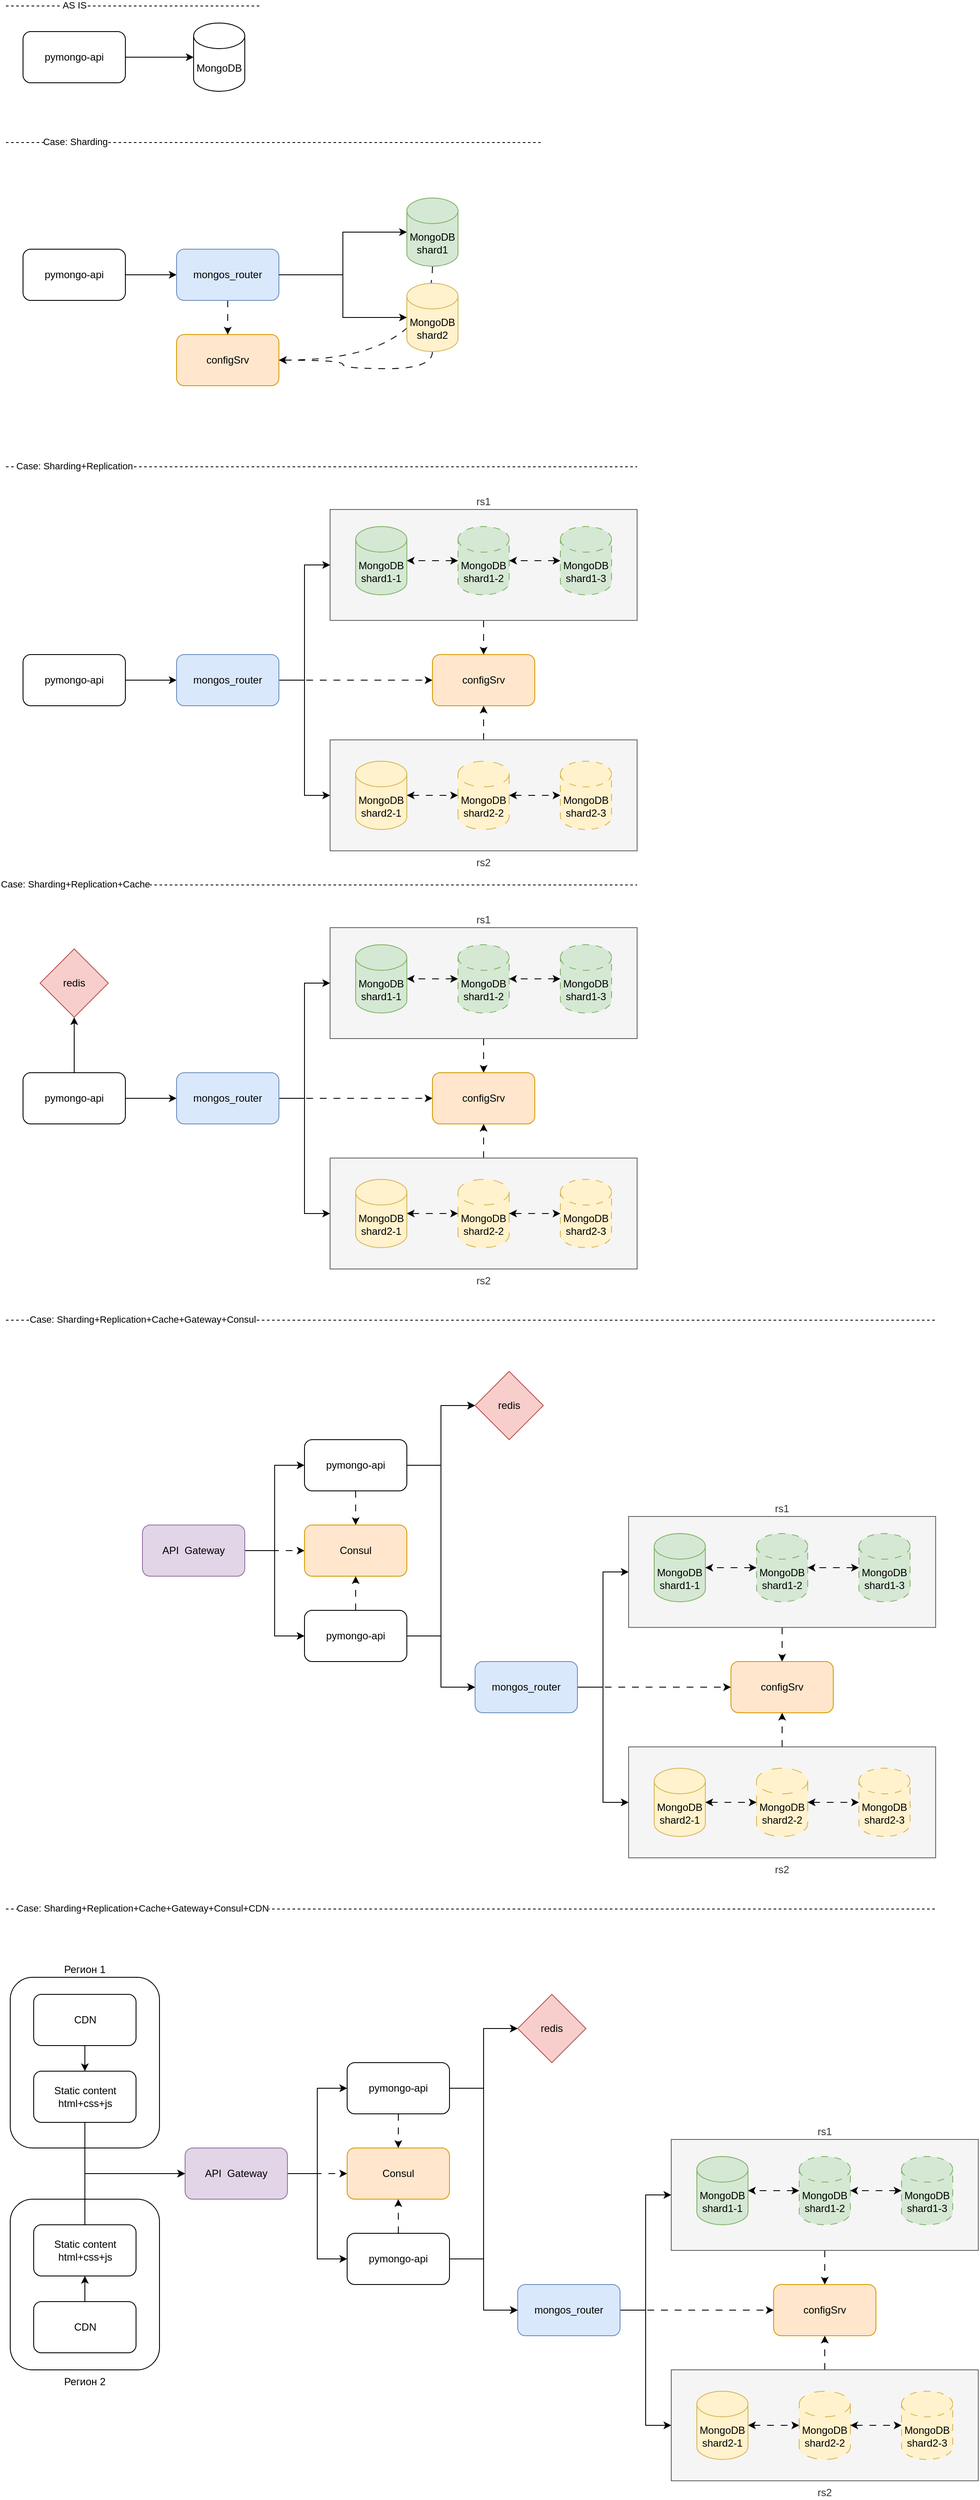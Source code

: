<mxfile version="26.2.8">
  <diagram name="Page-1" id="-H_mtQnk-PTXWXPvYvuk">
    <mxGraphModel dx="2040" dy="963" grid="1" gridSize="10" guides="1" tooltips="1" connect="1" arrows="1" fold="1" page="1" pageScale="1" pageWidth="1169" pageHeight="827" math="0" shadow="0">
      <root>
        <mxCell id="0" />
        <mxCell id="1" parent="0" />
        <mxCell id="sm8mtwMjkFNsemMqqFdU-123" style="edgeStyle=orthogonalEdgeStyle;rounded=0;orthogonalLoop=1;jettySize=auto;html=1;exitX=0.5;exitY=0;exitDx=0;exitDy=0;entryX=0.5;entryY=1;entryDx=0;entryDy=0;dashed=1;dashPattern=8 8;" edge="1" parent="1" source="sm8mtwMjkFNsemMqqFdU-33" target="sm8mtwMjkFNsemMqqFdU-20">
          <mxGeometry relative="1" as="geometry" />
        </mxCell>
        <mxCell id="sm8mtwMjkFNsemMqqFdU-33" value="rs2" style="rounded=0;whiteSpace=wrap;html=1;fillColor=#f5f5f5;fontColor=#333333;strokeColor=#666666;labelPosition=center;verticalLabelPosition=bottom;align=center;verticalAlign=top;" vertex="1" parent="1">
          <mxGeometry x="400" y="880" width="360" height="130" as="geometry" />
        </mxCell>
        <mxCell id="sm8mtwMjkFNsemMqqFdU-122" style="edgeStyle=orthogonalEdgeStyle;rounded=0;orthogonalLoop=1;jettySize=auto;html=1;exitX=0.5;exitY=1;exitDx=0;exitDy=0;entryX=0.5;entryY=0;entryDx=0;entryDy=0;dashed=1;dashPattern=8 8;" edge="1" parent="1" source="sm8mtwMjkFNsemMqqFdU-27" target="sm8mtwMjkFNsemMqqFdU-20">
          <mxGeometry relative="1" as="geometry">
            <mxPoint x="580" y="760" as="targetPoint" />
          </mxGeometry>
        </mxCell>
        <mxCell id="sm8mtwMjkFNsemMqqFdU-27" value="rs1" style="rounded=0;whiteSpace=wrap;html=1;fillColor=#f5f5f5;fontColor=#333333;strokeColor=#666666;labelPosition=center;verticalLabelPosition=top;align=center;verticalAlign=bottom;" vertex="1" parent="1">
          <mxGeometry x="400" y="610" width="360" height="130" as="geometry" />
        </mxCell>
        <mxCell id="zA23MoTUsTF4_91t8viU-2" value="MongoDB" style="shape=cylinder3;whiteSpace=wrap;html=1;boundedLbl=1;backgroundOutline=1;size=15;" parent="1" vertex="1">
          <mxGeometry x="240" y="40" width="60" height="80" as="geometry" />
        </mxCell>
        <mxCell id="zA23MoTUsTF4_91t8viU-3" value="pymongo-api" style="rounded=1;whiteSpace=wrap;html=1;" parent="1" vertex="1">
          <mxGeometry x="40" y="50" width="120" height="60" as="geometry" />
        </mxCell>
        <mxCell id="zA23MoTUsTF4_91t8viU-4" style="edgeStyle=orthogonalEdgeStyle;rounded=0;orthogonalLoop=1;jettySize=auto;html=1;exitX=1;exitY=0.5;exitDx=0;exitDy=0;entryX=0;entryY=0.5;entryDx=0;entryDy=0;entryPerimeter=0;" parent="1" source="zA23MoTUsTF4_91t8viU-3" target="zA23MoTUsTF4_91t8viU-2" edge="1">
          <mxGeometry relative="1" as="geometry" />
        </mxCell>
        <mxCell id="sm8mtwMjkFNsemMqqFdU-114" style="edgeStyle=orthogonalEdgeStyle;rounded=0;orthogonalLoop=1;jettySize=auto;html=1;exitX=0.5;exitY=1;exitDx=0;exitDy=0;exitPerimeter=0;entryX=1;entryY=0.5;entryDx=0;entryDy=0;curved=1;dashed=1;dashPattern=8 8;" edge="1" parent="1" source="sm8mtwMjkFNsemMqqFdU-1" target="sm8mtwMjkFNsemMqqFdU-4">
          <mxGeometry relative="1" as="geometry" />
        </mxCell>
        <mxCell id="sm8mtwMjkFNsemMqqFdU-1" value="MongoDB&lt;br&gt;shard1" style="shape=cylinder3;whiteSpace=wrap;html=1;boundedLbl=1;backgroundOutline=1;size=15;fillColor=#d5e8d4;strokeColor=#82b366;" vertex="1" parent="1">
          <mxGeometry x="490" y="245" width="60" height="80" as="geometry" />
        </mxCell>
        <mxCell id="sm8mtwMjkFNsemMqqFdU-2" value="pymongo-api" style="rounded=1;whiteSpace=wrap;html=1;" vertex="1" parent="1">
          <mxGeometry x="40" y="305" width="120" height="60" as="geometry" />
        </mxCell>
        <mxCell id="sm8mtwMjkFNsemMqqFdU-3" style="edgeStyle=orthogonalEdgeStyle;rounded=0;orthogonalLoop=1;jettySize=auto;html=1;exitX=1;exitY=0.5;exitDx=0;exitDy=0;entryX=0;entryY=0.5;entryDx=0;entryDy=0;" edge="1" parent="1" source="sm8mtwMjkFNsemMqqFdU-2" target="sm8mtwMjkFNsemMqqFdU-5">
          <mxGeometry relative="1" as="geometry">
            <mxPoint x="180" y="395" as="targetPoint" />
          </mxGeometry>
        </mxCell>
        <mxCell id="sm8mtwMjkFNsemMqqFdU-4" value="configSrv" style="rounded=1;whiteSpace=wrap;html=1;fillColor=#ffe6cc;strokeColor=#d79b00;" vertex="1" parent="1">
          <mxGeometry x="220" y="405" width="120" height="60" as="geometry" />
        </mxCell>
        <mxCell id="sm8mtwMjkFNsemMqqFdU-8" style="edgeStyle=orthogonalEdgeStyle;rounded=0;orthogonalLoop=1;jettySize=auto;html=1;exitX=0.5;exitY=1;exitDx=0;exitDy=0;entryX=0.5;entryY=0;entryDx=0;entryDy=0;dashed=1;dashPattern=8 8;" edge="1" parent="1" source="sm8mtwMjkFNsemMqqFdU-5" target="sm8mtwMjkFNsemMqqFdU-4">
          <mxGeometry relative="1" as="geometry" />
        </mxCell>
        <mxCell id="sm8mtwMjkFNsemMqqFdU-5" value="mongos_router" style="rounded=1;whiteSpace=wrap;html=1;fillColor=#dae8fc;strokeColor=#6c8ebf;" vertex="1" parent="1">
          <mxGeometry x="220" y="305" width="120" height="60" as="geometry" />
        </mxCell>
        <mxCell id="sm8mtwMjkFNsemMqqFdU-115" style="edgeStyle=orthogonalEdgeStyle;rounded=0;orthogonalLoop=1;jettySize=auto;html=1;exitX=0.5;exitY=1;exitDx=0;exitDy=0;exitPerimeter=0;entryX=1;entryY=0.5;entryDx=0;entryDy=0;curved=1;dashed=1;dashPattern=8 8;" edge="1" parent="1" source="sm8mtwMjkFNsemMqqFdU-6" target="sm8mtwMjkFNsemMqqFdU-4">
          <mxGeometry relative="1" as="geometry" />
        </mxCell>
        <mxCell id="sm8mtwMjkFNsemMqqFdU-6" value="MongoDB&lt;br&gt;shard2" style="shape=cylinder3;whiteSpace=wrap;html=1;boundedLbl=1;backgroundOutline=1;size=15;fillColor=#fff2cc;strokeColor=#d6b656;" vertex="1" parent="1">
          <mxGeometry x="490" y="345" width="60" height="80" as="geometry" />
        </mxCell>
        <mxCell id="sm8mtwMjkFNsemMqqFdU-9" style="edgeStyle=orthogonalEdgeStyle;rounded=0;orthogonalLoop=1;jettySize=auto;html=1;exitX=1;exitY=0.5;exitDx=0;exitDy=0;entryX=0;entryY=0.5;entryDx=0;entryDy=0;entryPerimeter=0;" edge="1" parent="1" source="sm8mtwMjkFNsemMqqFdU-5" target="sm8mtwMjkFNsemMqqFdU-1">
          <mxGeometry relative="1" as="geometry" />
        </mxCell>
        <mxCell id="sm8mtwMjkFNsemMqqFdU-10" style="edgeStyle=orthogonalEdgeStyle;rounded=0;orthogonalLoop=1;jettySize=auto;html=1;exitX=1;exitY=0.5;exitDx=0;exitDy=0;entryX=0;entryY=0.5;entryDx=0;entryDy=0;entryPerimeter=0;" edge="1" parent="1" source="sm8mtwMjkFNsemMqqFdU-5" target="sm8mtwMjkFNsemMqqFdU-6">
          <mxGeometry relative="1" as="geometry" />
        </mxCell>
        <mxCell id="sm8mtwMjkFNsemMqqFdU-11" value="" style="endArrow=none;dashed=1;html=1;rounded=0;" edge="1" parent="1">
          <mxGeometry width="50" height="50" relative="1" as="geometry">
            <mxPoint x="20" y="20" as="sourcePoint" />
            <mxPoint x="320" y="20" as="targetPoint" />
          </mxGeometry>
        </mxCell>
        <mxCell id="sm8mtwMjkFNsemMqqFdU-12" value="AS IS" style="edgeLabel;html=1;align=center;verticalAlign=middle;resizable=0;points=[];" vertex="1" connectable="0" parent="sm8mtwMjkFNsemMqqFdU-11">
          <mxGeometry x="-0.672" y="1" relative="1" as="geometry">
            <mxPoint x="31" as="offset" />
          </mxGeometry>
        </mxCell>
        <mxCell id="sm8mtwMjkFNsemMqqFdU-13" value="" style="endArrow=none;dashed=1;html=1;rounded=0;" edge="1" parent="1">
          <mxGeometry width="50" height="50" relative="1" as="geometry">
            <mxPoint x="20" y="180" as="sourcePoint" />
            <mxPoint x="650" y="180" as="targetPoint" />
          </mxGeometry>
        </mxCell>
        <mxCell id="sm8mtwMjkFNsemMqqFdU-14" value="Case: Sharding" style="edgeLabel;html=1;align=center;verticalAlign=middle;resizable=0;points=[];" vertex="1" connectable="0" parent="sm8mtwMjkFNsemMqqFdU-13">
          <mxGeometry x="-0.672" y="1" relative="1" as="geometry">
            <mxPoint x="-23" as="offset" />
          </mxGeometry>
        </mxCell>
        <mxCell id="sm8mtwMjkFNsemMqqFdU-15" value="" style="endArrow=none;dashed=1;html=1;rounded=0;" edge="1" parent="1">
          <mxGeometry width="50" height="50" relative="1" as="geometry">
            <mxPoint x="20" y="560" as="sourcePoint" />
            <mxPoint x="760" y="560" as="targetPoint" />
          </mxGeometry>
        </mxCell>
        <mxCell id="sm8mtwMjkFNsemMqqFdU-16" value="Case: Sharding+Replication" style="edgeLabel;html=1;align=center;verticalAlign=middle;resizable=0;points=[];" vertex="1" connectable="0" parent="sm8mtwMjkFNsemMqqFdU-15">
          <mxGeometry x="-0.672" y="1" relative="1" as="geometry">
            <mxPoint x="-42" as="offset" />
          </mxGeometry>
        </mxCell>
        <mxCell id="sm8mtwMjkFNsemMqqFdU-17" value="MongoDB&lt;br&gt;shard1-1" style="shape=cylinder3;whiteSpace=wrap;html=1;boundedLbl=1;backgroundOutline=1;size=15;fillColor=#d5e8d4;strokeColor=#82b366;" vertex="1" parent="1">
          <mxGeometry x="430" y="630" width="60" height="80" as="geometry" />
        </mxCell>
        <mxCell id="sm8mtwMjkFNsemMqqFdU-18" value="pymongo-api" style="rounded=1;whiteSpace=wrap;html=1;" vertex="1" parent="1">
          <mxGeometry x="40" y="780" width="120" height="60" as="geometry" />
        </mxCell>
        <mxCell id="sm8mtwMjkFNsemMqqFdU-19" style="edgeStyle=orthogonalEdgeStyle;rounded=0;orthogonalLoop=1;jettySize=auto;html=1;exitX=1;exitY=0.5;exitDx=0;exitDy=0;entryX=0;entryY=0.5;entryDx=0;entryDy=0;" edge="1" parent="1" source="sm8mtwMjkFNsemMqqFdU-18" target="sm8mtwMjkFNsemMqqFdU-22">
          <mxGeometry relative="1" as="geometry">
            <mxPoint x="180" y="870" as="targetPoint" />
          </mxGeometry>
        </mxCell>
        <mxCell id="sm8mtwMjkFNsemMqqFdU-20" value="configSrv" style="rounded=1;whiteSpace=wrap;html=1;fillColor=#ffe6cc;strokeColor=#d79b00;" vertex="1" parent="1">
          <mxGeometry x="520" y="780" width="120" height="60" as="geometry" />
        </mxCell>
        <mxCell id="sm8mtwMjkFNsemMqqFdU-116" style="edgeStyle=orthogonalEdgeStyle;rounded=0;orthogonalLoop=1;jettySize=auto;html=1;exitX=1;exitY=0.5;exitDx=0;exitDy=0;entryX=0;entryY=0.5;entryDx=0;entryDy=0;" edge="1" parent="1" source="sm8mtwMjkFNsemMqqFdU-22" target="sm8mtwMjkFNsemMqqFdU-27">
          <mxGeometry relative="1" as="geometry" />
        </mxCell>
        <mxCell id="sm8mtwMjkFNsemMqqFdU-117" style="edgeStyle=orthogonalEdgeStyle;rounded=0;orthogonalLoop=1;jettySize=auto;html=1;exitX=1;exitY=0.5;exitDx=0;exitDy=0;entryX=0;entryY=0.5;entryDx=0;entryDy=0;" edge="1" parent="1" source="sm8mtwMjkFNsemMqqFdU-22" target="sm8mtwMjkFNsemMqqFdU-33">
          <mxGeometry relative="1" as="geometry" />
        </mxCell>
        <mxCell id="sm8mtwMjkFNsemMqqFdU-118" style="edgeStyle=orthogonalEdgeStyle;rounded=0;orthogonalLoop=1;jettySize=auto;html=1;exitX=1;exitY=0.5;exitDx=0;exitDy=0;entryX=0;entryY=0.5;entryDx=0;entryDy=0;dashed=1;dashPattern=8 8;" edge="1" parent="1" source="sm8mtwMjkFNsemMqqFdU-22" target="sm8mtwMjkFNsemMqqFdU-20">
          <mxGeometry relative="1" as="geometry" />
        </mxCell>
        <mxCell id="sm8mtwMjkFNsemMqqFdU-22" value="mongos_router" style="rounded=1;whiteSpace=wrap;html=1;fillColor=#dae8fc;strokeColor=#6c8ebf;" vertex="1" parent="1">
          <mxGeometry x="220" y="780" width="120" height="60" as="geometry" />
        </mxCell>
        <mxCell id="sm8mtwMjkFNsemMqqFdU-23" value="MongoDB&lt;br&gt;shard2-1" style="shape=cylinder3;whiteSpace=wrap;html=1;boundedLbl=1;backgroundOutline=1;size=15;fillColor=#fff2cc;strokeColor=#d6b656;" vertex="1" parent="1">
          <mxGeometry x="430" y="905" width="60" height="80" as="geometry" />
        </mxCell>
        <mxCell id="sm8mtwMjkFNsemMqqFdU-31" value="MongoDB&lt;br&gt;shard1-2" style="shape=cylinder3;whiteSpace=wrap;html=1;boundedLbl=1;backgroundOutline=1;size=15;fillColor=#d5e8d4;strokeColor=#82b366;gradientColor=none;dashed=1;dashPattern=8 8;" vertex="1" parent="1">
          <mxGeometry x="550" y="630" width="60" height="80" as="geometry" />
        </mxCell>
        <mxCell id="sm8mtwMjkFNsemMqqFdU-32" value="MongoDB&lt;br&gt;shard2-2" style="shape=cylinder3;whiteSpace=wrap;html=1;boundedLbl=1;backgroundOutline=1;size=15;fillColor=#fff2cc;strokeColor=#d6b656;dashed=1;dashPattern=12 12;" vertex="1" parent="1">
          <mxGeometry x="550" y="905" width="60" height="80" as="geometry" />
        </mxCell>
        <mxCell id="sm8mtwMjkFNsemMqqFdU-37" value="MongoDB&lt;br&gt;shard1-3" style="shape=cylinder3;whiteSpace=wrap;html=1;boundedLbl=1;backgroundOutline=1;size=15;fillColor=#d5e8d4;strokeColor=#82b366;gradientColor=none;dashed=1;dashPattern=8 8;" vertex="1" parent="1">
          <mxGeometry x="670" y="630" width="60" height="80" as="geometry" />
        </mxCell>
        <mxCell id="sm8mtwMjkFNsemMqqFdU-38" value="MongoDB&lt;br&gt;shard2-3" style="shape=cylinder3;whiteSpace=wrap;html=1;boundedLbl=1;backgroundOutline=1;size=15;fillColor=#fff2cc;strokeColor=#d6b656;dashed=1;dashPattern=8 8;" vertex="1" parent="1">
          <mxGeometry x="670" y="905" width="60" height="80" as="geometry" />
        </mxCell>
        <mxCell id="sm8mtwMjkFNsemMqqFdU-46" value="" style="endArrow=none;dashed=1;html=1;rounded=0;" edge="1" parent="1">
          <mxGeometry width="50" height="50" relative="1" as="geometry">
            <mxPoint x="20" y="1050" as="sourcePoint" />
            <mxPoint x="760" y="1050" as="targetPoint" />
          </mxGeometry>
        </mxCell>
        <mxCell id="sm8mtwMjkFNsemMqqFdU-47" value="Case: Sharding+Replication+Cache" style="edgeLabel;html=1;align=center;verticalAlign=middle;resizable=0;points=[];" vertex="1" connectable="0" parent="sm8mtwMjkFNsemMqqFdU-46">
          <mxGeometry x="-0.672" y="1" relative="1" as="geometry">
            <mxPoint x="-41" as="offset" />
          </mxGeometry>
        </mxCell>
        <mxCell id="sm8mtwMjkFNsemMqqFdU-70" value="" style="endArrow=none;dashed=1;html=1;rounded=0;" edge="1" parent="1">
          <mxGeometry width="50" height="50" relative="1" as="geometry">
            <mxPoint x="20" y="1560" as="sourcePoint" />
            <mxPoint x="1110" y="1560" as="targetPoint" />
          </mxGeometry>
        </mxCell>
        <mxCell id="sm8mtwMjkFNsemMqqFdU-71" value="Case: Sharding+Replication+Cache+Gateway+Consul" style="edgeLabel;html=1;align=center;verticalAlign=middle;resizable=0;points=[];" vertex="1" connectable="0" parent="sm8mtwMjkFNsemMqqFdU-70">
          <mxGeometry x="-0.672" y="1" relative="1" as="geometry">
            <mxPoint x="-19" as="offset" />
          </mxGeometry>
        </mxCell>
        <mxCell id="sm8mtwMjkFNsemMqqFdU-124" style="edgeStyle=orthogonalEdgeStyle;rounded=0;orthogonalLoop=1;jettySize=auto;html=1;exitX=0;exitY=0.5;exitDx=0;exitDy=0;exitPerimeter=0;entryX=1;entryY=0.5;entryDx=0;entryDy=0;entryPerimeter=0;startArrow=classic;startFill=1;dashed=1;dashPattern=8 8;" edge="1" parent="1" source="sm8mtwMjkFNsemMqqFdU-31" target="sm8mtwMjkFNsemMqqFdU-17">
          <mxGeometry relative="1" as="geometry" />
        </mxCell>
        <mxCell id="sm8mtwMjkFNsemMqqFdU-125" style="edgeStyle=orthogonalEdgeStyle;rounded=0;orthogonalLoop=1;jettySize=auto;html=1;exitX=0;exitY=0.5;exitDx=0;exitDy=0;exitPerimeter=0;entryX=1;entryY=0.5;entryDx=0;entryDy=0;entryPerimeter=0;startArrow=classic;startFill=1;dashed=1;dashPattern=8 8;" edge="1" parent="1" source="sm8mtwMjkFNsemMqqFdU-37" target="sm8mtwMjkFNsemMqqFdU-31">
          <mxGeometry relative="1" as="geometry" />
        </mxCell>
        <mxCell id="sm8mtwMjkFNsemMqqFdU-126" style="edgeStyle=orthogonalEdgeStyle;rounded=0;orthogonalLoop=1;jettySize=auto;html=1;exitX=1;exitY=0.5;exitDx=0;exitDy=0;exitPerimeter=0;entryX=0;entryY=0.5;entryDx=0;entryDy=0;entryPerimeter=0;startArrow=classic;startFill=1;dashed=1;dashPattern=8 8;" edge="1" parent="1" source="sm8mtwMjkFNsemMqqFdU-23" target="sm8mtwMjkFNsemMqqFdU-32">
          <mxGeometry relative="1" as="geometry" />
        </mxCell>
        <mxCell id="sm8mtwMjkFNsemMqqFdU-127" style="edgeStyle=orthogonalEdgeStyle;rounded=0;orthogonalLoop=1;jettySize=auto;html=1;exitX=1;exitY=0.5;exitDx=0;exitDy=0;exitPerimeter=0;entryX=0;entryY=0.5;entryDx=0;entryDy=0;entryPerimeter=0;startArrow=classic;startFill=1;dashed=1;dashPattern=8 8;" edge="1" parent="1" source="sm8mtwMjkFNsemMqqFdU-32" target="sm8mtwMjkFNsemMqqFdU-38">
          <mxGeometry relative="1" as="geometry" />
        </mxCell>
        <mxCell id="sm8mtwMjkFNsemMqqFdU-128" style="edgeStyle=orthogonalEdgeStyle;rounded=0;orthogonalLoop=1;jettySize=auto;html=1;exitX=0.5;exitY=0;exitDx=0;exitDy=0;entryX=0.5;entryY=1;entryDx=0;entryDy=0;dashed=1;dashPattern=8 8;" edge="1" parent="1" source="sm8mtwMjkFNsemMqqFdU-129" target="sm8mtwMjkFNsemMqqFdU-135">
          <mxGeometry relative="1" as="geometry" />
        </mxCell>
        <mxCell id="sm8mtwMjkFNsemMqqFdU-129" value="rs2" style="rounded=0;whiteSpace=wrap;html=1;fillColor=#f5f5f5;fontColor=#333333;strokeColor=#666666;labelPosition=center;verticalLabelPosition=bottom;align=center;verticalAlign=top;" vertex="1" parent="1">
          <mxGeometry x="400" y="1370" width="360" height="130" as="geometry" />
        </mxCell>
        <mxCell id="sm8mtwMjkFNsemMqqFdU-130" style="edgeStyle=orthogonalEdgeStyle;rounded=0;orthogonalLoop=1;jettySize=auto;html=1;exitX=0.5;exitY=1;exitDx=0;exitDy=0;entryX=0.5;entryY=0;entryDx=0;entryDy=0;dashed=1;dashPattern=8 8;" edge="1" parent="1" source="sm8mtwMjkFNsemMqqFdU-131" target="sm8mtwMjkFNsemMqqFdU-135">
          <mxGeometry relative="1" as="geometry">
            <mxPoint x="580" y="1250" as="targetPoint" />
          </mxGeometry>
        </mxCell>
        <mxCell id="sm8mtwMjkFNsemMqqFdU-131" value="rs1" style="rounded=0;whiteSpace=wrap;html=1;fillColor=#f5f5f5;fontColor=#333333;strokeColor=#666666;labelPosition=center;verticalLabelPosition=top;align=center;verticalAlign=bottom;" vertex="1" parent="1">
          <mxGeometry x="400" y="1100" width="360" height="130" as="geometry" />
        </mxCell>
        <mxCell id="sm8mtwMjkFNsemMqqFdU-132" value="MongoDB&lt;br&gt;shard1-1" style="shape=cylinder3;whiteSpace=wrap;html=1;boundedLbl=1;backgroundOutline=1;size=15;fillColor=#d5e8d4;strokeColor=#82b366;" vertex="1" parent="1">
          <mxGeometry x="430" y="1120" width="60" height="80" as="geometry" />
        </mxCell>
        <mxCell id="sm8mtwMjkFNsemMqqFdU-150" style="edgeStyle=orthogonalEdgeStyle;rounded=0;orthogonalLoop=1;jettySize=auto;html=1;exitX=0.5;exitY=0;exitDx=0;exitDy=0;entryX=0.5;entryY=1;entryDx=0;entryDy=0;" edge="1" parent="1" source="sm8mtwMjkFNsemMqqFdU-133" target="sm8mtwMjkFNsemMqqFdU-145">
          <mxGeometry relative="1" as="geometry" />
        </mxCell>
        <mxCell id="sm8mtwMjkFNsemMqqFdU-133" value="pymongo-api" style="rounded=1;whiteSpace=wrap;html=1;" vertex="1" parent="1">
          <mxGeometry x="40" y="1270" width="120" height="60" as="geometry" />
        </mxCell>
        <mxCell id="sm8mtwMjkFNsemMqqFdU-134" style="edgeStyle=orthogonalEdgeStyle;rounded=0;orthogonalLoop=1;jettySize=auto;html=1;exitX=1;exitY=0.5;exitDx=0;exitDy=0;entryX=0;entryY=0.5;entryDx=0;entryDy=0;" edge="1" parent="1" source="sm8mtwMjkFNsemMqqFdU-133" target="sm8mtwMjkFNsemMqqFdU-139">
          <mxGeometry relative="1" as="geometry">
            <mxPoint x="180" y="1360" as="targetPoint" />
          </mxGeometry>
        </mxCell>
        <mxCell id="sm8mtwMjkFNsemMqqFdU-135" value="configSrv" style="rounded=1;whiteSpace=wrap;html=1;fillColor=#ffe6cc;strokeColor=#d79b00;" vertex="1" parent="1">
          <mxGeometry x="520" y="1270" width="120" height="60" as="geometry" />
        </mxCell>
        <mxCell id="sm8mtwMjkFNsemMqqFdU-136" style="edgeStyle=orthogonalEdgeStyle;rounded=0;orthogonalLoop=1;jettySize=auto;html=1;exitX=1;exitY=0.5;exitDx=0;exitDy=0;entryX=0;entryY=0.5;entryDx=0;entryDy=0;" edge="1" parent="1" source="sm8mtwMjkFNsemMqqFdU-139" target="sm8mtwMjkFNsemMqqFdU-131">
          <mxGeometry relative="1" as="geometry" />
        </mxCell>
        <mxCell id="sm8mtwMjkFNsemMqqFdU-137" style="edgeStyle=orthogonalEdgeStyle;rounded=0;orthogonalLoop=1;jettySize=auto;html=1;exitX=1;exitY=0.5;exitDx=0;exitDy=0;entryX=0;entryY=0.5;entryDx=0;entryDy=0;" edge="1" parent="1" source="sm8mtwMjkFNsemMqqFdU-139" target="sm8mtwMjkFNsemMqqFdU-129">
          <mxGeometry relative="1" as="geometry" />
        </mxCell>
        <mxCell id="sm8mtwMjkFNsemMqqFdU-138" style="edgeStyle=orthogonalEdgeStyle;rounded=0;orthogonalLoop=1;jettySize=auto;html=1;exitX=1;exitY=0.5;exitDx=0;exitDy=0;entryX=0;entryY=0.5;entryDx=0;entryDy=0;dashed=1;dashPattern=8 8;" edge="1" parent="1" source="sm8mtwMjkFNsemMqqFdU-139" target="sm8mtwMjkFNsemMqqFdU-135">
          <mxGeometry relative="1" as="geometry" />
        </mxCell>
        <mxCell id="sm8mtwMjkFNsemMqqFdU-139" value="mongos_router" style="rounded=1;whiteSpace=wrap;html=1;fillColor=#dae8fc;strokeColor=#6c8ebf;" vertex="1" parent="1">
          <mxGeometry x="220" y="1270" width="120" height="60" as="geometry" />
        </mxCell>
        <mxCell id="sm8mtwMjkFNsemMqqFdU-140" value="MongoDB&lt;br&gt;shard2-1" style="shape=cylinder3;whiteSpace=wrap;html=1;boundedLbl=1;backgroundOutline=1;size=15;fillColor=#fff2cc;strokeColor=#d6b656;" vertex="1" parent="1">
          <mxGeometry x="430" y="1395" width="60" height="80" as="geometry" />
        </mxCell>
        <mxCell id="sm8mtwMjkFNsemMqqFdU-141" value="MongoDB&lt;br&gt;shard1-2" style="shape=cylinder3;whiteSpace=wrap;html=1;boundedLbl=1;backgroundOutline=1;size=15;fillColor=#d5e8d4;strokeColor=#82b366;gradientColor=none;dashed=1;dashPattern=8 8;" vertex="1" parent="1">
          <mxGeometry x="550" y="1120" width="60" height="80" as="geometry" />
        </mxCell>
        <mxCell id="sm8mtwMjkFNsemMqqFdU-142" value="MongoDB&lt;br&gt;shard2-2" style="shape=cylinder3;whiteSpace=wrap;html=1;boundedLbl=1;backgroundOutline=1;size=15;fillColor=#fff2cc;strokeColor=#d6b656;dashed=1;dashPattern=12 12;" vertex="1" parent="1">
          <mxGeometry x="550" y="1395" width="60" height="80" as="geometry" />
        </mxCell>
        <mxCell id="sm8mtwMjkFNsemMqqFdU-143" value="MongoDB&lt;br&gt;shard1-3" style="shape=cylinder3;whiteSpace=wrap;html=1;boundedLbl=1;backgroundOutline=1;size=15;fillColor=#d5e8d4;strokeColor=#82b366;gradientColor=none;dashed=1;dashPattern=8 8;" vertex="1" parent="1">
          <mxGeometry x="670" y="1120" width="60" height="80" as="geometry" />
        </mxCell>
        <mxCell id="sm8mtwMjkFNsemMqqFdU-144" value="MongoDB&lt;br&gt;shard2-3" style="shape=cylinder3;whiteSpace=wrap;html=1;boundedLbl=1;backgroundOutline=1;size=15;fillColor=#fff2cc;strokeColor=#d6b656;dashed=1;dashPattern=8 8;" vertex="1" parent="1">
          <mxGeometry x="670" y="1395" width="60" height="80" as="geometry" />
        </mxCell>
        <mxCell id="sm8mtwMjkFNsemMqqFdU-145" value="redis" style="rhombus;whiteSpace=wrap;html=1;fillColor=#f8cecc;strokeColor=#b85450;" vertex="1" parent="1">
          <mxGeometry x="60" y="1125" width="80" height="80" as="geometry" />
        </mxCell>
        <mxCell id="sm8mtwMjkFNsemMqqFdU-146" style="edgeStyle=orthogonalEdgeStyle;rounded=0;orthogonalLoop=1;jettySize=auto;html=1;exitX=0;exitY=0.5;exitDx=0;exitDy=0;exitPerimeter=0;entryX=1;entryY=0.5;entryDx=0;entryDy=0;entryPerimeter=0;startArrow=classic;startFill=1;dashed=1;dashPattern=8 8;" edge="1" parent="1" source="sm8mtwMjkFNsemMqqFdU-141" target="sm8mtwMjkFNsemMqqFdU-132">
          <mxGeometry relative="1" as="geometry" />
        </mxCell>
        <mxCell id="sm8mtwMjkFNsemMqqFdU-147" style="edgeStyle=orthogonalEdgeStyle;rounded=0;orthogonalLoop=1;jettySize=auto;html=1;exitX=0;exitY=0.5;exitDx=0;exitDy=0;exitPerimeter=0;entryX=1;entryY=0.5;entryDx=0;entryDy=0;entryPerimeter=0;startArrow=classic;startFill=1;dashed=1;dashPattern=8 8;" edge="1" parent="1" source="sm8mtwMjkFNsemMqqFdU-143" target="sm8mtwMjkFNsemMqqFdU-141">
          <mxGeometry relative="1" as="geometry" />
        </mxCell>
        <mxCell id="sm8mtwMjkFNsemMqqFdU-148" style="edgeStyle=orthogonalEdgeStyle;rounded=0;orthogonalLoop=1;jettySize=auto;html=1;exitX=1;exitY=0.5;exitDx=0;exitDy=0;exitPerimeter=0;entryX=0;entryY=0.5;entryDx=0;entryDy=0;entryPerimeter=0;startArrow=classic;startFill=1;dashed=1;dashPattern=8 8;" edge="1" parent="1" source="sm8mtwMjkFNsemMqqFdU-140" target="sm8mtwMjkFNsemMqqFdU-142">
          <mxGeometry relative="1" as="geometry" />
        </mxCell>
        <mxCell id="sm8mtwMjkFNsemMqqFdU-149" style="edgeStyle=orthogonalEdgeStyle;rounded=0;orthogonalLoop=1;jettySize=auto;html=1;exitX=1;exitY=0.5;exitDx=0;exitDy=0;exitPerimeter=0;entryX=0;entryY=0.5;entryDx=0;entryDy=0;entryPerimeter=0;startArrow=classic;startFill=1;dashed=1;dashPattern=8 8;" edge="1" parent="1" source="sm8mtwMjkFNsemMqqFdU-142" target="sm8mtwMjkFNsemMqqFdU-144">
          <mxGeometry relative="1" as="geometry" />
        </mxCell>
        <mxCell id="sm8mtwMjkFNsemMqqFdU-151" style="edgeStyle=orthogonalEdgeStyle;rounded=0;orthogonalLoop=1;jettySize=auto;html=1;exitX=0.5;exitY=0;exitDx=0;exitDy=0;entryX=0.5;entryY=1;entryDx=0;entryDy=0;dashed=1;dashPattern=8 8;" edge="1" parent="1" source="sm8mtwMjkFNsemMqqFdU-152" target="sm8mtwMjkFNsemMqqFdU-159">
          <mxGeometry relative="1" as="geometry" />
        </mxCell>
        <mxCell id="sm8mtwMjkFNsemMqqFdU-152" value="rs2" style="rounded=0;whiteSpace=wrap;html=1;fillColor=#f5f5f5;fontColor=#333333;strokeColor=#666666;labelPosition=center;verticalLabelPosition=bottom;align=center;verticalAlign=top;" vertex="1" parent="1">
          <mxGeometry x="750" y="2060" width="360" height="130" as="geometry" />
        </mxCell>
        <mxCell id="sm8mtwMjkFNsemMqqFdU-153" style="edgeStyle=orthogonalEdgeStyle;rounded=0;orthogonalLoop=1;jettySize=auto;html=1;exitX=0.5;exitY=1;exitDx=0;exitDy=0;entryX=0.5;entryY=0;entryDx=0;entryDy=0;dashed=1;dashPattern=8 8;" edge="1" parent="1" source="sm8mtwMjkFNsemMqqFdU-154" target="sm8mtwMjkFNsemMqqFdU-159">
          <mxGeometry relative="1" as="geometry">
            <mxPoint x="930" y="1940" as="targetPoint" />
          </mxGeometry>
        </mxCell>
        <mxCell id="sm8mtwMjkFNsemMqqFdU-154" value="rs1" style="rounded=0;whiteSpace=wrap;html=1;fillColor=#f5f5f5;fontColor=#333333;strokeColor=#666666;labelPosition=center;verticalLabelPosition=top;align=center;verticalAlign=bottom;" vertex="1" parent="1">
          <mxGeometry x="750" y="1790" width="360" height="130" as="geometry" />
        </mxCell>
        <mxCell id="sm8mtwMjkFNsemMqqFdU-155" value="MongoDB&lt;br&gt;shard1-1" style="shape=cylinder3;whiteSpace=wrap;html=1;boundedLbl=1;backgroundOutline=1;size=15;fillColor=#d5e8d4;strokeColor=#82b366;" vertex="1" parent="1">
          <mxGeometry x="780" y="1810" width="60" height="80" as="geometry" />
        </mxCell>
        <mxCell id="sm8mtwMjkFNsemMqqFdU-156" style="edgeStyle=orthogonalEdgeStyle;rounded=0;orthogonalLoop=1;jettySize=auto;html=1;exitX=1;exitY=0.5;exitDx=0;exitDy=0;entryX=0;entryY=0.5;entryDx=0;entryDy=0;" edge="1" parent="1" source="sm8mtwMjkFNsemMqqFdU-157" target="sm8mtwMjkFNsemMqqFdU-169">
          <mxGeometry relative="1" as="geometry" />
        </mxCell>
        <mxCell id="sm8mtwMjkFNsemMqqFdU-183" style="edgeStyle=orthogonalEdgeStyle;rounded=0;orthogonalLoop=1;jettySize=auto;html=1;exitX=0.5;exitY=1;exitDx=0;exitDy=0;entryX=0.5;entryY=0;entryDx=0;entryDy=0;dashed=1;dashPattern=8 8;" edge="1" parent="1" source="sm8mtwMjkFNsemMqqFdU-157" target="sm8mtwMjkFNsemMqqFdU-178">
          <mxGeometry relative="1" as="geometry" />
        </mxCell>
        <mxCell id="sm8mtwMjkFNsemMqqFdU-157" value="pymongo-api" style="rounded=1;whiteSpace=wrap;html=1;" vertex="1" parent="1">
          <mxGeometry x="370" y="1700" width="120" height="60" as="geometry" />
        </mxCell>
        <mxCell id="sm8mtwMjkFNsemMqqFdU-158" style="edgeStyle=orthogonalEdgeStyle;rounded=0;orthogonalLoop=1;jettySize=auto;html=1;exitX=1;exitY=0.5;exitDx=0;exitDy=0;entryX=0;entryY=0.5;entryDx=0;entryDy=0;" edge="1" parent="1" source="sm8mtwMjkFNsemMqqFdU-157" target="sm8mtwMjkFNsemMqqFdU-163">
          <mxGeometry relative="1" as="geometry">
            <mxPoint x="510" y="1880" as="targetPoint" />
          </mxGeometry>
        </mxCell>
        <mxCell id="sm8mtwMjkFNsemMqqFdU-159" value="configSrv" style="rounded=1;whiteSpace=wrap;html=1;fillColor=#ffe6cc;strokeColor=#d79b00;" vertex="1" parent="1">
          <mxGeometry x="870" y="1960" width="120" height="60" as="geometry" />
        </mxCell>
        <mxCell id="sm8mtwMjkFNsemMqqFdU-160" style="edgeStyle=orthogonalEdgeStyle;rounded=0;orthogonalLoop=1;jettySize=auto;html=1;exitX=1;exitY=0.5;exitDx=0;exitDy=0;entryX=0;entryY=0.5;entryDx=0;entryDy=0;" edge="1" parent="1" source="sm8mtwMjkFNsemMqqFdU-163" target="sm8mtwMjkFNsemMqqFdU-154">
          <mxGeometry relative="1" as="geometry" />
        </mxCell>
        <mxCell id="sm8mtwMjkFNsemMqqFdU-161" style="edgeStyle=orthogonalEdgeStyle;rounded=0;orthogonalLoop=1;jettySize=auto;html=1;exitX=1;exitY=0.5;exitDx=0;exitDy=0;entryX=0;entryY=0.5;entryDx=0;entryDy=0;" edge="1" parent="1" source="sm8mtwMjkFNsemMqqFdU-163" target="sm8mtwMjkFNsemMqqFdU-152">
          <mxGeometry relative="1" as="geometry" />
        </mxCell>
        <mxCell id="sm8mtwMjkFNsemMqqFdU-162" style="edgeStyle=orthogonalEdgeStyle;rounded=0;orthogonalLoop=1;jettySize=auto;html=1;exitX=1;exitY=0.5;exitDx=0;exitDy=0;entryX=0;entryY=0.5;entryDx=0;entryDy=0;dashed=1;dashPattern=8 8;" edge="1" parent="1" source="sm8mtwMjkFNsemMqqFdU-163" target="sm8mtwMjkFNsemMqqFdU-159">
          <mxGeometry relative="1" as="geometry" />
        </mxCell>
        <mxCell id="sm8mtwMjkFNsemMqqFdU-163" value="mongos_router" style="rounded=1;whiteSpace=wrap;html=1;fillColor=#dae8fc;strokeColor=#6c8ebf;" vertex="1" parent="1">
          <mxGeometry x="570" y="1960" width="120" height="60" as="geometry" />
        </mxCell>
        <mxCell id="sm8mtwMjkFNsemMqqFdU-164" value="MongoDB&lt;br&gt;shard2-1" style="shape=cylinder3;whiteSpace=wrap;html=1;boundedLbl=1;backgroundOutline=1;size=15;fillColor=#fff2cc;strokeColor=#d6b656;" vertex="1" parent="1">
          <mxGeometry x="780" y="2085" width="60" height="80" as="geometry" />
        </mxCell>
        <mxCell id="sm8mtwMjkFNsemMqqFdU-165" value="MongoDB&lt;br&gt;shard1-2" style="shape=cylinder3;whiteSpace=wrap;html=1;boundedLbl=1;backgroundOutline=1;size=15;fillColor=#d5e8d4;strokeColor=#82b366;gradientColor=none;dashed=1;dashPattern=8 8;" vertex="1" parent="1">
          <mxGeometry x="900" y="1810" width="60" height="80" as="geometry" />
        </mxCell>
        <mxCell id="sm8mtwMjkFNsemMqqFdU-166" value="MongoDB&lt;br&gt;shard2-2" style="shape=cylinder3;whiteSpace=wrap;html=1;boundedLbl=1;backgroundOutline=1;size=15;fillColor=#fff2cc;strokeColor=#d6b656;dashed=1;dashPattern=12 12;" vertex="1" parent="1">
          <mxGeometry x="900" y="2085" width="60" height="80" as="geometry" />
        </mxCell>
        <mxCell id="sm8mtwMjkFNsemMqqFdU-167" value="MongoDB&lt;br&gt;shard1-3" style="shape=cylinder3;whiteSpace=wrap;html=1;boundedLbl=1;backgroundOutline=1;size=15;fillColor=#d5e8d4;strokeColor=#82b366;gradientColor=none;dashed=1;dashPattern=8 8;" vertex="1" parent="1">
          <mxGeometry x="1020" y="1810" width="60" height="80" as="geometry" />
        </mxCell>
        <mxCell id="sm8mtwMjkFNsemMqqFdU-168" value="MongoDB&lt;br&gt;shard2-3" style="shape=cylinder3;whiteSpace=wrap;html=1;boundedLbl=1;backgroundOutline=1;size=15;fillColor=#fff2cc;strokeColor=#d6b656;dashed=1;dashPattern=8 8;" vertex="1" parent="1">
          <mxGeometry x="1020" y="2085" width="60" height="80" as="geometry" />
        </mxCell>
        <mxCell id="sm8mtwMjkFNsemMqqFdU-169" value="redis" style="rhombus;whiteSpace=wrap;html=1;fillColor=#f8cecc;strokeColor=#b85450;" vertex="1" parent="1">
          <mxGeometry x="570" y="1620" width="80" height="80" as="geometry" />
        </mxCell>
        <mxCell id="sm8mtwMjkFNsemMqqFdU-170" style="edgeStyle=orthogonalEdgeStyle;rounded=0;orthogonalLoop=1;jettySize=auto;html=1;exitX=0;exitY=0.5;exitDx=0;exitDy=0;exitPerimeter=0;entryX=1;entryY=0.5;entryDx=0;entryDy=0;entryPerimeter=0;startArrow=classic;startFill=1;dashed=1;dashPattern=8 8;" edge="1" parent="1" source="sm8mtwMjkFNsemMqqFdU-165" target="sm8mtwMjkFNsemMqqFdU-155">
          <mxGeometry relative="1" as="geometry" />
        </mxCell>
        <mxCell id="sm8mtwMjkFNsemMqqFdU-171" style="edgeStyle=orthogonalEdgeStyle;rounded=0;orthogonalLoop=1;jettySize=auto;html=1;exitX=0;exitY=0.5;exitDx=0;exitDy=0;exitPerimeter=0;entryX=1;entryY=0.5;entryDx=0;entryDy=0;entryPerimeter=0;startArrow=classic;startFill=1;dashed=1;dashPattern=8 8;" edge="1" parent="1" source="sm8mtwMjkFNsemMqqFdU-167" target="sm8mtwMjkFNsemMqqFdU-165">
          <mxGeometry relative="1" as="geometry" />
        </mxCell>
        <mxCell id="sm8mtwMjkFNsemMqqFdU-172" style="edgeStyle=orthogonalEdgeStyle;rounded=0;orthogonalLoop=1;jettySize=auto;html=1;exitX=1;exitY=0.5;exitDx=0;exitDy=0;exitPerimeter=0;entryX=0;entryY=0.5;entryDx=0;entryDy=0;entryPerimeter=0;startArrow=classic;startFill=1;dashed=1;dashPattern=8 8;" edge="1" parent="1" source="sm8mtwMjkFNsemMqqFdU-164" target="sm8mtwMjkFNsemMqqFdU-166">
          <mxGeometry relative="1" as="geometry" />
        </mxCell>
        <mxCell id="sm8mtwMjkFNsemMqqFdU-173" style="edgeStyle=orthogonalEdgeStyle;rounded=0;orthogonalLoop=1;jettySize=auto;html=1;exitX=1;exitY=0.5;exitDx=0;exitDy=0;exitPerimeter=0;entryX=0;entryY=0.5;entryDx=0;entryDy=0;entryPerimeter=0;startArrow=classic;startFill=1;dashed=1;dashPattern=8 8;" edge="1" parent="1" source="sm8mtwMjkFNsemMqqFdU-166" target="sm8mtwMjkFNsemMqqFdU-168">
          <mxGeometry relative="1" as="geometry" />
        </mxCell>
        <mxCell id="sm8mtwMjkFNsemMqqFdU-175" style="edgeStyle=orthogonalEdgeStyle;rounded=0;orthogonalLoop=1;jettySize=auto;html=1;exitX=1;exitY=0.5;exitDx=0;exitDy=0;entryX=0;entryY=0.5;entryDx=0;entryDy=0;" edge="1" parent="1" source="sm8mtwMjkFNsemMqqFdU-174" target="sm8mtwMjkFNsemMqqFdU-163">
          <mxGeometry relative="1" as="geometry" />
        </mxCell>
        <mxCell id="sm8mtwMjkFNsemMqqFdU-176" style="edgeStyle=orthogonalEdgeStyle;rounded=0;orthogonalLoop=1;jettySize=auto;html=1;exitX=1;exitY=0.5;exitDx=0;exitDy=0;entryX=0;entryY=0.5;entryDx=0;entryDy=0;" edge="1" parent="1" source="sm8mtwMjkFNsemMqqFdU-174" target="sm8mtwMjkFNsemMqqFdU-169">
          <mxGeometry relative="1" as="geometry" />
        </mxCell>
        <mxCell id="sm8mtwMjkFNsemMqqFdU-184" style="edgeStyle=orthogonalEdgeStyle;rounded=0;orthogonalLoop=1;jettySize=auto;html=1;exitX=0.5;exitY=0;exitDx=0;exitDy=0;entryX=0.5;entryY=1;entryDx=0;entryDy=0;dashed=1;dashPattern=8 8;" edge="1" parent="1" source="sm8mtwMjkFNsemMqqFdU-174" target="sm8mtwMjkFNsemMqqFdU-178">
          <mxGeometry relative="1" as="geometry" />
        </mxCell>
        <mxCell id="sm8mtwMjkFNsemMqqFdU-174" value="pymongo-api" style="rounded=1;whiteSpace=wrap;html=1;" vertex="1" parent="1">
          <mxGeometry x="370" y="1900" width="120" height="60" as="geometry" />
        </mxCell>
        <mxCell id="sm8mtwMjkFNsemMqqFdU-180" style="edgeStyle=orthogonalEdgeStyle;rounded=0;orthogonalLoop=1;jettySize=auto;html=1;exitX=1;exitY=0.5;exitDx=0;exitDy=0;entryX=0;entryY=0.5;entryDx=0;entryDy=0;" edge="1" parent="1" source="sm8mtwMjkFNsemMqqFdU-177" target="sm8mtwMjkFNsemMqqFdU-157">
          <mxGeometry relative="1" as="geometry" />
        </mxCell>
        <mxCell id="sm8mtwMjkFNsemMqqFdU-181" style="edgeStyle=orthogonalEdgeStyle;rounded=0;orthogonalLoop=1;jettySize=auto;html=1;exitX=1;exitY=0.5;exitDx=0;exitDy=0;entryX=0;entryY=0.5;entryDx=0;entryDy=0;" edge="1" parent="1" source="sm8mtwMjkFNsemMqqFdU-177" target="sm8mtwMjkFNsemMqqFdU-174">
          <mxGeometry relative="1" as="geometry" />
        </mxCell>
        <mxCell id="sm8mtwMjkFNsemMqqFdU-182" style="edgeStyle=orthogonalEdgeStyle;rounded=0;orthogonalLoop=1;jettySize=auto;html=1;exitX=1;exitY=0.5;exitDx=0;exitDy=0;entryX=0;entryY=0.5;entryDx=0;entryDy=0;dashed=1;dashPattern=8 8;" edge="1" parent="1" source="sm8mtwMjkFNsemMqqFdU-177" target="sm8mtwMjkFNsemMqqFdU-178">
          <mxGeometry relative="1" as="geometry" />
        </mxCell>
        <mxCell id="sm8mtwMjkFNsemMqqFdU-177" value="API&amp;nbsp; Gateway" style="rounded=1;whiteSpace=wrap;html=1;fillColor=#e1d5e7;strokeColor=#9673a6;" vertex="1" parent="1">
          <mxGeometry x="180" y="1800" width="120" height="60" as="geometry" />
        </mxCell>
        <mxCell id="sm8mtwMjkFNsemMqqFdU-178" value="Consul" style="rounded=1;whiteSpace=wrap;html=1;fillColor=#ffe6cc;strokeColor=#d79b00;" vertex="1" parent="1">
          <mxGeometry x="370" y="1800" width="120" height="60" as="geometry" />
        </mxCell>
        <mxCell id="sm8mtwMjkFNsemMqqFdU-185" value="" style="endArrow=none;dashed=1;html=1;rounded=0;" edge="1" parent="1">
          <mxGeometry width="50" height="50" relative="1" as="geometry">
            <mxPoint x="20" y="2250" as="sourcePoint" />
            <mxPoint x="1110" y="2250" as="targetPoint" />
          </mxGeometry>
        </mxCell>
        <mxCell id="sm8mtwMjkFNsemMqqFdU-186" value="Case: Sharding+Replication+Cache+Gateway+Consul+CDN" style="edgeLabel;html=1;align=center;verticalAlign=middle;resizable=0;points=[];" vertex="1" connectable="0" parent="sm8mtwMjkFNsemMqqFdU-185">
          <mxGeometry x="-0.672" y="1" relative="1" as="geometry">
            <mxPoint x="-19" as="offset" />
          </mxGeometry>
        </mxCell>
        <mxCell id="sm8mtwMjkFNsemMqqFdU-187" style="edgeStyle=orthogonalEdgeStyle;rounded=0;orthogonalLoop=1;jettySize=auto;html=1;exitX=0.5;exitY=0;exitDx=0;exitDy=0;entryX=0.5;entryY=1;entryDx=0;entryDy=0;dashed=1;dashPattern=8 8;" edge="1" parent="1" source="sm8mtwMjkFNsemMqqFdU-188" target="sm8mtwMjkFNsemMqqFdU-196">
          <mxGeometry relative="1" as="geometry" />
        </mxCell>
        <mxCell id="sm8mtwMjkFNsemMqqFdU-188" value="rs2" style="rounded=0;whiteSpace=wrap;html=1;fillColor=#f5f5f5;fontColor=#333333;strokeColor=#666666;labelPosition=center;verticalLabelPosition=bottom;align=center;verticalAlign=top;" vertex="1" parent="1">
          <mxGeometry x="800" y="2790" width="360" height="130" as="geometry" />
        </mxCell>
        <mxCell id="sm8mtwMjkFNsemMqqFdU-189" style="edgeStyle=orthogonalEdgeStyle;rounded=0;orthogonalLoop=1;jettySize=auto;html=1;exitX=0.5;exitY=1;exitDx=0;exitDy=0;entryX=0.5;entryY=0;entryDx=0;entryDy=0;dashed=1;dashPattern=8 8;" edge="1" parent="1" source="sm8mtwMjkFNsemMqqFdU-190" target="sm8mtwMjkFNsemMqqFdU-196">
          <mxGeometry relative="1" as="geometry">
            <mxPoint x="980" y="2670" as="targetPoint" />
          </mxGeometry>
        </mxCell>
        <mxCell id="sm8mtwMjkFNsemMqqFdU-190" value="rs1" style="rounded=0;whiteSpace=wrap;html=1;fillColor=#f5f5f5;fontColor=#333333;strokeColor=#666666;labelPosition=center;verticalLabelPosition=top;align=center;verticalAlign=bottom;" vertex="1" parent="1">
          <mxGeometry x="800" y="2520" width="360" height="130" as="geometry" />
        </mxCell>
        <mxCell id="sm8mtwMjkFNsemMqqFdU-191" value="MongoDB&lt;br&gt;shard1-1" style="shape=cylinder3;whiteSpace=wrap;html=1;boundedLbl=1;backgroundOutline=1;size=15;fillColor=#d5e8d4;strokeColor=#82b366;" vertex="1" parent="1">
          <mxGeometry x="830" y="2540" width="60" height="80" as="geometry" />
        </mxCell>
        <mxCell id="sm8mtwMjkFNsemMqqFdU-192" style="edgeStyle=orthogonalEdgeStyle;rounded=0;orthogonalLoop=1;jettySize=auto;html=1;exitX=1;exitY=0.5;exitDx=0;exitDy=0;entryX=0;entryY=0.5;entryDx=0;entryDy=0;" edge="1" parent="1" source="sm8mtwMjkFNsemMqqFdU-194" target="sm8mtwMjkFNsemMqqFdU-206">
          <mxGeometry relative="1" as="geometry" />
        </mxCell>
        <mxCell id="sm8mtwMjkFNsemMqqFdU-193" style="edgeStyle=orthogonalEdgeStyle;rounded=0;orthogonalLoop=1;jettySize=auto;html=1;exitX=0.5;exitY=1;exitDx=0;exitDy=0;entryX=0.5;entryY=0;entryDx=0;entryDy=0;dashed=1;dashPattern=8 8;" edge="1" parent="1" source="sm8mtwMjkFNsemMqqFdU-194" target="sm8mtwMjkFNsemMqqFdU-219">
          <mxGeometry relative="1" as="geometry" />
        </mxCell>
        <mxCell id="sm8mtwMjkFNsemMqqFdU-194" value="pymongo-api" style="rounded=1;whiteSpace=wrap;html=1;" vertex="1" parent="1">
          <mxGeometry x="420" y="2430" width="120" height="60" as="geometry" />
        </mxCell>
        <mxCell id="sm8mtwMjkFNsemMqqFdU-195" style="edgeStyle=orthogonalEdgeStyle;rounded=0;orthogonalLoop=1;jettySize=auto;html=1;exitX=1;exitY=0.5;exitDx=0;exitDy=0;entryX=0;entryY=0.5;entryDx=0;entryDy=0;" edge="1" parent="1" source="sm8mtwMjkFNsemMqqFdU-194" target="sm8mtwMjkFNsemMqqFdU-200">
          <mxGeometry relative="1" as="geometry">
            <mxPoint x="560" y="2610" as="targetPoint" />
          </mxGeometry>
        </mxCell>
        <mxCell id="sm8mtwMjkFNsemMqqFdU-196" value="configSrv" style="rounded=1;whiteSpace=wrap;html=1;fillColor=#ffe6cc;strokeColor=#d79b00;" vertex="1" parent="1">
          <mxGeometry x="920" y="2690" width="120" height="60" as="geometry" />
        </mxCell>
        <mxCell id="sm8mtwMjkFNsemMqqFdU-197" style="edgeStyle=orthogonalEdgeStyle;rounded=0;orthogonalLoop=1;jettySize=auto;html=1;exitX=1;exitY=0.5;exitDx=0;exitDy=0;entryX=0;entryY=0.5;entryDx=0;entryDy=0;" edge="1" parent="1" source="sm8mtwMjkFNsemMqqFdU-200" target="sm8mtwMjkFNsemMqqFdU-190">
          <mxGeometry relative="1" as="geometry" />
        </mxCell>
        <mxCell id="sm8mtwMjkFNsemMqqFdU-198" style="edgeStyle=orthogonalEdgeStyle;rounded=0;orthogonalLoop=1;jettySize=auto;html=1;exitX=1;exitY=0.5;exitDx=0;exitDy=0;entryX=0;entryY=0.5;entryDx=0;entryDy=0;" edge="1" parent="1" source="sm8mtwMjkFNsemMqqFdU-200" target="sm8mtwMjkFNsemMqqFdU-188">
          <mxGeometry relative="1" as="geometry" />
        </mxCell>
        <mxCell id="sm8mtwMjkFNsemMqqFdU-199" style="edgeStyle=orthogonalEdgeStyle;rounded=0;orthogonalLoop=1;jettySize=auto;html=1;exitX=1;exitY=0.5;exitDx=0;exitDy=0;entryX=0;entryY=0.5;entryDx=0;entryDy=0;dashed=1;dashPattern=8 8;" edge="1" parent="1" source="sm8mtwMjkFNsemMqqFdU-200" target="sm8mtwMjkFNsemMqqFdU-196">
          <mxGeometry relative="1" as="geometry" />
        </mxCell>
        <mxCell id="sm8mtwMjkFNsemMqqFdU-200" value="mongos_router" style="rounded=1;whiteSpace=wrap;html=1;fillColor=#dae8fc;strokeColor=#6c8ebf;" vertex="1" parent="1">
          <mxGeometry x="620" y="2690" width="120" height="60" as="geometry" />
        </mxCell>
        <mxCell id="sm8mtwMjkFNsemMqqFdU-201" value="MongoDB&lt;br&gt;shard2-1" style="shape=cylinder3;whiteSpace=wrap;html=1;boundedLbl=1;backgroundOutline=1;size=15;fillColor=#fff2cc;strokeColor=#d6b656;" vertex="1" parent="1">
          <mxGeometry x="830" y="2815" width="60" height="80" as="geometry" />
        </mxCell>
        <mxCell id="sm8mtwMjkFNsemMqqFdU-202" value="MongoDB&lt;br&gt;shard1-2" style="shape=cylinder3;whiteSpace=wrap;html=1;boundedLbl=1;backgroundOutline=1;size=15;fillColor=#d5e8d4;strokeColor=#82b366;gradientColor=none;dashed=1;dashPattern=8 8;" vertex="1" parent="1">
          <mxGeometry x="950" y="2540" width="60" height="80" as="geometry" />
        </mxCell>
        <mxCell id="sm8mtwMjkFNsemMqqFdU-203" value="MongoDB&lt;br&gt;shard2-2" style="shape=cylinder3;whiteSpace=wrap;html=1;boundedLbl=1;backgroundOutline=1;size=15;fillColor=#fff2cc;strokeColor=#d6b656;dashed=1;dashPattern=12 12;" vertex="1" parent="1">
          <mxGeometry x="950" y="2815" width="60" height="80" as="geometry" />
        </mxCell>
        <mxCell id="sm8mtwMjkFNsemMqqFdU-204" value="MongoDB&lt;br&gt;shard1-3" style="shape=cylinder3;whiteSpace=wrap;html=1;boundedLbl=1;backgroundOutline=1;size=15;fillColor=#d5e8d4;strokeColor=#82b366;gradientColor=none;dashed=1;dashPattern=8 8;" vertex="1" parent="1">
          <mxGeometry x="1070" y="2540" width="60" height="80" as="geometry" />
        </mxCell>
        <mxCell id="sm8mtwMjkFNsemMqqFdU-205" value="MongoDB&lt;br&gt;shard2-3" style="shape=cylinder3;whiteSpace=wrap;html=1;boundedLbl=1;backgroundOutline=1;size=15;fillColor=#fff2cc;strokeColor=#d6b656;dashed=1;dashPattern=8 8;" vertex="1" parent="1">
          <mxGeometry x="1070" y="2815" width="60" height="80" as="geometry" />
        </mxCell>
        <mxCell id="sm8mtwMjkFNsemMqqFdU-206" value="redis" style="rhombus;whiteSpace=wrap;html=1;fillColor=#f8cecc;strokeColor=#b85450;" vertex="1" parent="1">
          <mxGeometry x="620" y="2350" width="80" height="80" as="geometry" />
        </mxCell>
        <mxCell id="sm8mtwMjkFNsemMqqFdU-207" style="edgeStyle=orthogonalEdgeStyle;rounded=0;orthogonalLoop=1;jettySize=auto;html=1;exitX=0;exitY=0.5;exitDx=0;exitDy=0;exitPerimeter=0;entryX=1;entryY=0.5;entryDx=0;entryDy=0;entryPerimeter=0;startArrow=classic;startFill=1;dashed=1;dashPattern=8 8;" edge="1" parent="1" source="sm8mtwMjkFNsemMqqFdU-202" target="sm8mtwMjkFNsemMqqFdU-191">
          <mxGeometry relative="1" as="geometry" />
        </mxCell>
        <mxCell id="sm8mtwMjkFNsemMqqFdU-208" style="edgeStyle=orthogonalEdgeStyle;rounded=0;orthogonalLoop=1;jettySize=auto;html=1;exitX=0;exitY=0.5;exitDx=0;exitDy=0;exitPerimeter=0;entryX=1;entryY=0.5;entryDx=0;entryDy=0;entryPerimeter=0;startArrow=classic;startFill=1;dashed=1;dashPattern=8 8;" edge="1" parent="1" source="sm8mtwMjkFNsemMqqFdU-204" target="sm8mtwMjkFNsemMqqFdU-202">
          <mxGeometry relative="1" as="geometry" />
        </mxCell>
        <mxCell id="sm8mtwMjkFNsemMqqFdU-209" style="edgeStyle=orthogonalEdgeStyle;rounded=0;orthogonalLoop=1;jettySize=auto;html=1;exitX=1;exitY=0.5;exitDx=0;exitDy=0;exitPerimeter=0;entryX=0;entryY=0.5;entryDx=0;entryDy=0;entryPerimeter=0;startArrow=classic;startFill=1;dashed=1;dashPattern=8 8;" edge="1" parent="1" source="sm8mtwMjkFNsemMqqFdU-201" target="sm8mtwMjkFNsemMqqFdU-203">
          <mxGeometry relative="1" as="geometry" />
        </mxCell>
        <mxCell id="sm8mtwMjkFNsemMqqFdU-210" style="edgeStyle=orthogonalEdgeStyle;rounded=0;orthogonalLoop=1;jettySize=auto;html=1;exitX=1;exitY=0.5;exitDx=0;exitDy=0;exitPerimeter=0;entryX=0;entryY=0.5;entryDx=0;entryDy=0;entryPerimeter=0;startArrow=classic;startFill=1;dashed=1;dashPattern=8 8;" edge="1" parent="1" source="sm8mtwMjkFNsemMqqFdU-203" target="sm8mtwMjkFNsemMqqFdU-205">
          <mxGeometry relative="1" as="geometry" />
        </mxCell>
        <mxCell id="sm8mtwMjkFNsemMqqFdU-211" style="edgeStyle=orthogonalEdgeStyle;rounded=0;orthogonalLoop=1;jettySize=auto;html=1;exitX=1;exitY=0.5;exitDx=0;exitDy=0;entryX=0;entryY=0.5;entryDx=0;entryDy=0;" edge="1" parent="1" source="sm8mtwMjkFNsemMqqFdU-214" target="sm8mtwMjkFNsemMqqFdU-200">
          <mxGeometry relative="1" as="geometry" />
        </mxCell>
        <mxCell id="sm8mtwMjkFNsemMqqFdU-212" style="edgeStyle=orthogonalEdgeStyle;rounded=0;orthogonalLoop=1;jettySize=auto;html=1;exitX=1;exitY=0.5;exitDx=0;exitDy=0;entryX=0;entryY=0.5;entryDx=0;entryDy=0;" edge="1" parent="1" source="sm8mtwMjkFNsemMqqFdU-214" target="sm8mtwMjkFNsemMqqFdU-206">
          <mxGeometry relative="1" as="geometry" />
        </mxCell>
        <mxCell id="sm8mtwMjkFNsemMqqFdU-213" style="edgeStyle=orthogonalEdgeStyle;rounded=0;orthogonalLoop=1;jettySize=auto;html=1;exitX=0.5;exitY=0;exitDx=0;exitDy=0;entryX=0.5;entryY=1;entryDx=0;entryDy=0;dashed=1;dashPattern=8 8;" edge="1" parent="1" source="sm8mtwMjkFNsemMqqFdU-214" target="sm8mtwMjkFNsemMqqFdU-219">
          <mxGeometry relative="1" as="geometry" />
        </mxCell>
        <mxCell id="sm8mtwMjkFNsemMqqFdU-214" value="pymongo-api" style="rounded=1;whiteSpace=wrap;html=1;" vertex="1" parent="1">
          <mxGeometry x="420" y="2630" width="120" height="60" as="geometry" />
        </mxCell>
        <mxCell id="sm8mtwMjkFNsemMqqFdU-215" style="edgeStyle=orthogonalEdgeStyle;rounded=0;orthogonalLoop=1;jettySize=auto;html=1;exitX=1;exitY=0.5;exitDx=0;exitDy=0;entryX=0;entryY=0.5;entryDx=0;entryDy=0;" edge="1" parent="1" source="sm8mtwMjkFNsemMqqFdU-218" target="sm8mtwMjkFNsemMqqFdU-194">
          <mxGeometry relative="1" as="geometry" />
        </mxCell>
        <mxCell id="sm8mtwMjkFNsemMqqFdU-216" style="edgeStyle=orthogonalEdgeStyle;rounded=0;orthogonalLoop=1;jettySize=auto;html=1;exitX=1;exitY=0.5;exitDx=0;exitDy=0;entryX=0;entryY=0.5;entryDx=0;entryDy=0;" edge="1" parent="1" source="sm8mtwMjkFNsemMqqFdU-218" target="sm8mtwMjkFNsemMqqFdU-214">
          <mxGeometry relative="1" as="geometry" />
        </mxCell>
        <mxCell id="sm8mtwMjkFNsemMqqFdU-217" style="edgeStyle=orthogonalEdgeStyle;rounded=0;orthogonalLoop=1;jettySize=auto;html=1;exitX=1;exitY=0.5;exitDx=0;exitDy=0;entryX=0;entryY=0.5;entryDx=0;entryDy=0;dashed=1;dashPattern=8 8;" edge="1" parent="1" source="sm8mtwMjkFNsemMqqFdU-218" target="sm8mtwMjkFNsemMqqFdU-219">
          <mxGeometry relative="1" as="geometry" />
        </mxCell>
        <mxCell id="sm8mtwMjkFNsemMqqFdU-218" value="API&amp;nbsp; Gateway" style="rounded=1;whiteSpace=wrap;html=1;fillColor=#e1d5e7;strokeColor=#9673a6;" vertex="1" parent="1">
          <mxGeometry x="230" y="2530" width="120" height="60" as="geometry" />
        </mxCell>
        <mxCell id="sm8mtwMjkFNsemMqqFdU-219" value="Consul" style="rounded=1;whiteSpace=wrap;html=1;fillColor=#ffe6cc;strokeColor=#d79b00;" vertex="1" parent="1">
          <mxGeometry x="420" y="2530" width="120" height="60" as="geometry" />
        </mxCell>
        <mxCell id="sm8mtwMjkFNsemMqqFdU-220" value="Регион 1" style="rounded=1;whiteSpace=wrap;html=1;fillColor=none;labelPosition=center;verticalLabelPosition=top;align=center;verticalAlign=bottom;" vertex="1" parent="1">
          <mxGeometry x="25" y="2330" width="175" height="200" as="geometry" />
        </mxCell>
        <mxCell id="sm8mtwMjkFNsemMqqFdU-221" value="Регион 2" style="rounded=1;whiteSpace=wrap;html=1;fillColor=none;labelPosition=center;verticalLabelPosition=bottom;align=center;verticalAlign=top;" vertex="1" parent="1">
          <mxGeometry x="25" y="2590" width="175" height="200" as="geometry" />
        </mxCell>
        <mxCell id="sm8mtwMjkFNsemMqqFdU-230" style="edgeStyle=orthogonalEdgeStyle;rounded=0;orthogonalLoop=1;jettySize=auto;html=1;exitX=0.5;exitY=1;exitDx=0;exitDy=0;entryX=0.5;entryY=0;entryDx=0;entryDy=0;" edge="1" parent="1" source="sm8mtwMjkFNsemMqqFdU-226" target="sm8mtwMjkFNsemMqqFdU-229">
          <mxGeometry relative="1" as="geometry" />
        </mxCell>
        <mxCell id="sm8mtwMjkFNsemMqqFdU-226" value="CDN" style="rounded=1;whiteSpace=wrap;html=1;" vertex="1" parent="1">
          <mxGeometry x="52.5" y="2350" width="120" height="60" as="geometry" />
        </mxCell>
        <mxCell id="sm8mtwMjkFNsemMqqFdU-231" style="edgeStyle=orthogonalEdgeStyle;rounded=0;orthogonalLoop=1;jettySize=auto;html=1;exitX=0.5;exitY=0;exitDx=0;exitDy=0;entryX=0.5;entryY=1;entryDx=0;entryDy=0;" edge="1" parent="1" source="sm8mtwMjkFNsemMqqFdU-227" target="sm8mtwMjkFNsemMqqFdU-228">
          <mxGeometry relative="1" as="geometry" />
        </mxCell>
        <mxCell id="sm8mtwMjkFNsemMqqFdU-227" value="CDN" style="rounded=1;whiteSpace=wrap;html=1;" vertex="1" parent="1">
          <mxGeometry x="52.5" y="2710" width="120" height="60" as="geometry" />
        </mxCell>
        <mxCell id="sm8mtwMjkFNsemMqqFdU-235" style="edgeStyle=orthogonalEdgeStyle;rounded=0;orthogonalLoop=1;jettySize=auto;html=1;exitX=0.5;exitY=0;exitDx=0;exitDy=0;entryX=0;entryY=0.5;entryDx=0;entryDy=0;" edge="1" parent="1" source="sm8mtwMjkFNsemMqqFdU-228" target="sm8mtwMjkFNsemMqqFdU-218">
          <mxGeometry relative="1" as="geometry" />
        </mxCell>
        <mxCell id="sm8mtwMjkFNsemMqqFdU-228" value="Static content&lt;br&gt;html+css+js" style="rounded=1;whiteSpace=wrap;html=1;" vertex="1" parent="1">
          <mxGeometry x="52.5" y="2620" width="120" height="60" as="geometry" />
        </mxCell>
        <mxCell id="sm8mtwMjkFNsemMqqFdU-232" style="edgeStyle=orthogonalEdgeStyle;rounded=0;orthogonalLoop=1;jettySize=auto;html=1;exitX=0.5;exitY=1;exitDx=0;exitDy=0;entryX=0;entryY=0.5;entryDx=0;entryDy=0;" edge="1" parent="1" source="sm8mtwMjkFNsemMqqFdU-229" target="sm8mtwMjkFNsemMqqFdU-218">
          <mxGeometry relative="1" as="geometry" />
        </mxCell>
        <mxCell id="sm8mtwMjkFNsemMqqFdU-229" value="Static content&lt;br&gt;html+css+js" style="rounded=1;whiteSpace=wrap;html=1;" vertex="1" parent="1">
          <mxGeometry x="52.5" y="2440" width="120" height="60" as="geometry" />
        </mxCell>
      </root>
    </mxGraphModel>
  </diagram>
</mxfile>
